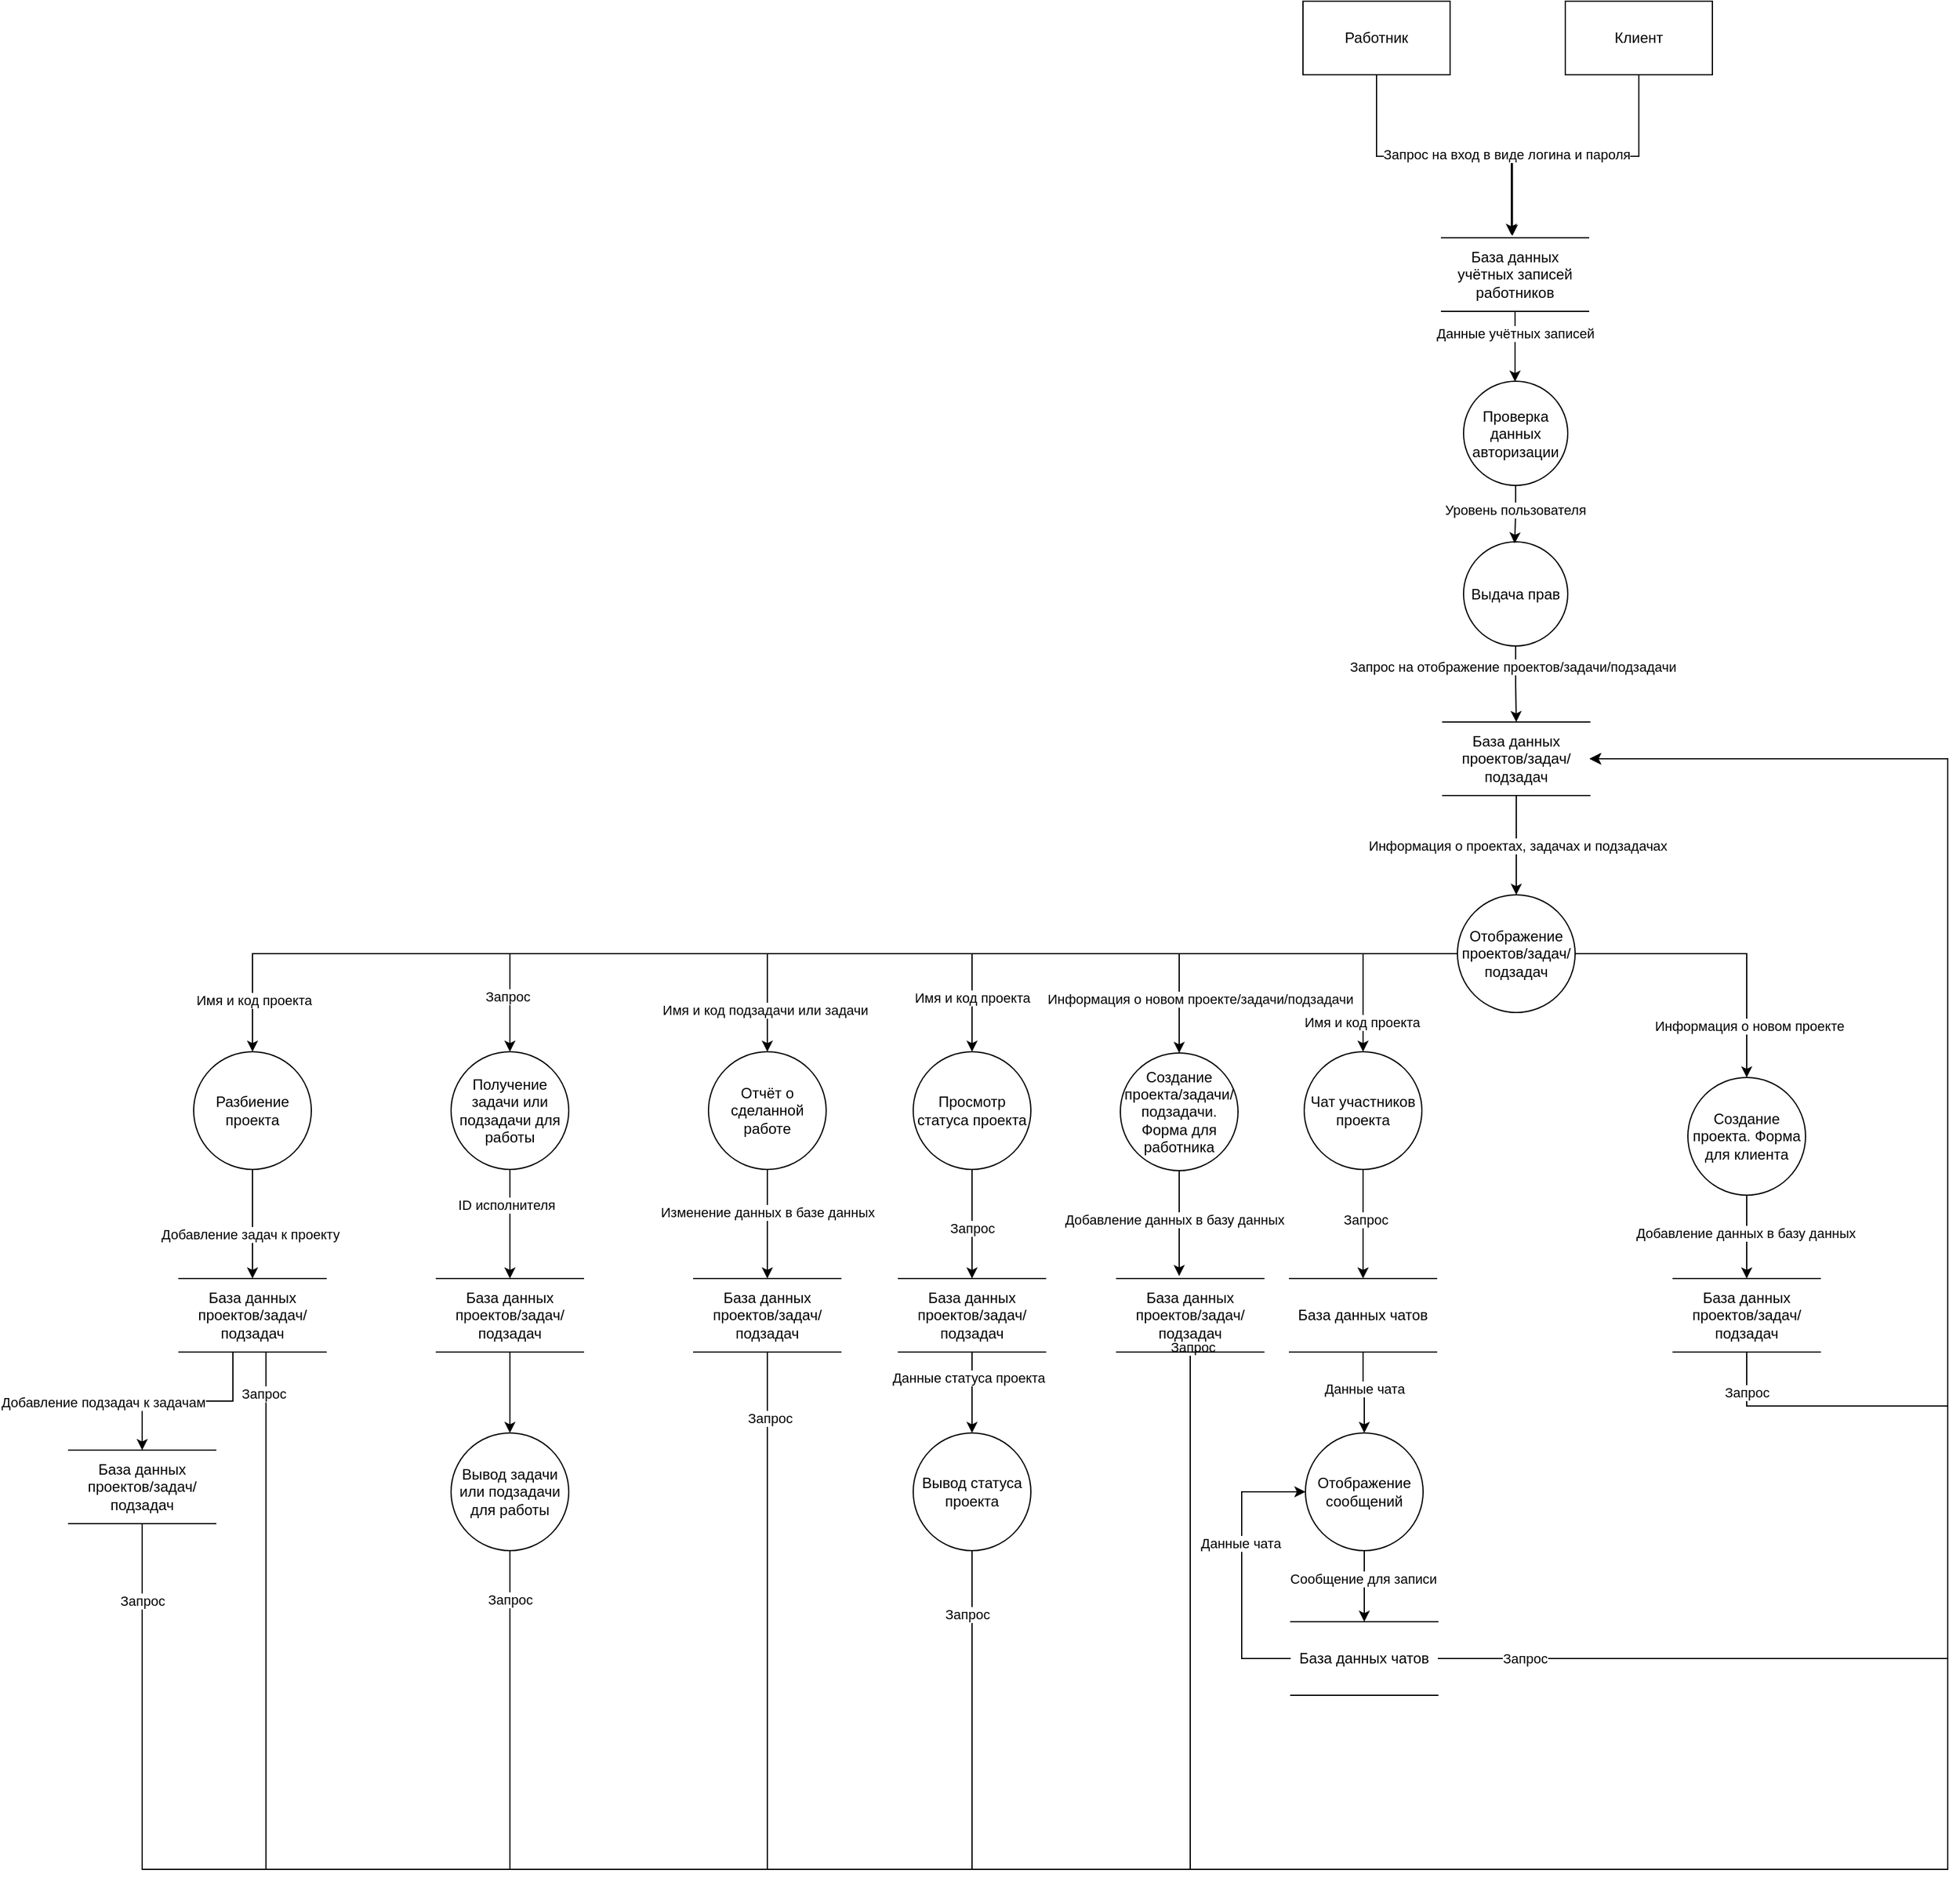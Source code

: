 <mxfile version="21.8.2" type="device">
  <diagram name="Страница — 1" id="phvoP7IJSwyPfB0V8rCY">
    <mxGraphModel dx="2670" dy="757" grid="0" gridSize="10" guides="1" tooltips="1" connect="0" arrows="1" fold="1" page="1" pageScale="1" pageWidth="827" pageHeight="1169" math="0" shadow="0">
      <root>
        <mxCell id="0" />
        <mxCell id="1" parent="0" />
        <mxCell id="pg12uco52hq4Dzlb7ife-2" value="Работник" style="rounded=0;whiteSpace=wrap;html=1;" vertex="1" parent="1">
          <mxGeometry x="369" y="117" width="120" height="60" as="geometry" />
        </mxCell>
        <mxCell id="pg12uco52hq4Dzlb7ife-3" value="База данных учётных записей работников" style="shape=partialRectangle;whiteSpace=wrap;html=1;left=0;right=0;fillColor=none;" vertex="1" parent="1">
          <mxGeometry x="482" y="310" width="120" height="60" as="geometry" />
        </mxCell>
        <mxCell id="pg12uco52hq4Dzlb7ife-7" style="edgeStyle=orthogonalEdgeStyle;rounded=0;orthogonalLoop=1;jettySize=auto;html=1;entryX=0.475;entryY=-0.04;entryDx=0;entryDy=0;entryPerimeter=0;" edge="1" parent="1" source="pg12uco52hq4Dzlb7ife-4" target="pg12uco52hq4Dzlb7ife-3">
          <mxGeometry relative="1" as="geometry">
            <mxPoint x="708.56" y="305.2" as="targetPoint" />
            <mxPoint x="642.44" y="155.98" as="sourcePoint" />
          </mxGeometry>
        </mxCell>
        <mxCell id="pg12uco52hq4Dzlb7ife-4" value="Клиент" style="rounded=0;whiteSpace=wrap;html=1;" vertex="1" parent="1">
          <mxGeometry x="583" y="117" width="120" height="60" as="geometry" />
        </mxCell>
        <mxCell id="pg12uco52hq4Dzlb7ife-6" style="edgeStyle=orthogonalEdgeStyle;rounded=0;orthogonalLoop=1;jettySize=auto;html=1;entryX=0.482;entryY=-0.027;entryDx=0;entryDy=0;entryPerimeter=0;" edge="1" parent="1" source="pg12uco52hq4Dzlb7ife-2" target="pg12uco52hq4Dzlb7ife-3">
          <mxGeometry relative="1" as="geometry">
            <mxPoint x="432.4" y="159.18" as="sourcePoint" />
          </mxGeometry>
        </mxCell>
        <mxCell id="pg12uco52hq4Dzlb7ife-8" value="Запрос на вход в виде логина и пароля" style="edgeLabel;html=1;align=center;verticalAlign=middle;resizable=0;points=[];" vertex="1" connectable="0" parent="pg12uco52hq4Dzlb7ife-6">
          <mxGeometry x="0.089" y="2" relative="1" as="geometry">
            <mxPoint x="40" as="offset" />
          </mxGeometry>
        </mxCell>
        <mxCell id="pg12uco52hq4Dzlb7ife-25" value="Проверка данных авторизации" style="ellipse;whiteSpace=wrap;html=1;aspect=fixed;" vertex="1" parent="1">
          <mxGeometry x="500" y="427" width="85" height="85" as="geometry" />
        </mxCell>
        <mxCell id="pg12uco52hq4Dzlb7ife-30" style="edgeStyle=orthogonalEdgeStyle;rounded=0;orthogonalLoop=1;jettySize=auto;html=1;entryX=0.494;entryY=0.004;entryDx=0;entryDy=0;entryPerimeter=0;" edge="1" parent="1" source="pg12uco52hq4Dzlb7ife-3" target="pg12uco52hq4Dzlb7ife-25">
          <mxGeometry relative="1" as="geometry" />
        </mxCell>
        <mxCell id="pg12uco52hq4Dzlb7ife-79" value="Данные учётных записей" style="edgeLabel;html=1;align=center;verticalAlign=middle;resizable=0;points=[];" vertex="1" connectable="0" parent="pg12uco52hq4Dzlb7ife-30">
          <mxGeometry x="-0.38" relative="1" as="geometry">
            <mxPoint as="offset" />
          </mxGeometry>
        </mxCell>
        <mxCell id="pg12uco52hq4Dzlb7ife-37" value="Выдача прав" style="ellipse;whiteSpace=wrap;html=1;aspect=fixed;" vertex="1" parent="1">
          <mxGeometry x="500" y="558" width="85" height="85" as="geometry" />
        </mxCell>
        <mxCell id="pg12uco52hq4Dzlb7ife-38" style="edgeStyle=orthogonalEdgeStyle;rounded=0;orthogonalLoop=1;jettySize=auto;html=1;entryX=0.49;entryY=0.015;entryDx=0;entryDy=0;entryPerimeter=0;" edge="1" parent="1" source="pg12uco52hq4Dzlb7ife-25" target="pg12uco52hq4Dzlb7ife-37">
          <mxGeometry relative="1" as="geometry" />
        </mxCell>
        <mxCell id="pg12uco52hq4Dzlb7ife-40" value="Уровень пользователя" style="edgeLabel;html=1;align=center;verticalAlign=middle;resizable=0;points=[];" vertex="1" connectable="0" parent="pg12uco52hq4Dzlb7ife-38">
          <mxGeometry x="-0.166" y="-1" relative="1" as="geometry">
            <mxPoint as="offset" />
          </mxGeometry>
        </mxCell>
        <mxCell id="pg12uco52hq4Dzlb7ife-39" value="База данных проектов/задач/подзадач" style="shape=partialRectangle;whiteSpace=wrap;html=1;left=0;right=0;fillColor=none;" vertex="1" parent="1">
          <mxGeometry x="483" y="705" width="120" height="60" as="geometry" />
        </mxCell>
        <mxCell id="pg12uco52hq4Dzlb7ife-41" style="edgeStyle=orthogonalEdgeStyle;rounded=0;orthogonalLoop=1;jettySize=auto;html=1;" edge="1" parent="1" source="pg12uco52hq4Dzlb7ife-37" target="pg12uco52hq4Dzlb7ife-39">
          <mxGeometry relative="1" as="geometry" />
        </mxCell>
        <mxCell id="pg12uco52hq4Dzlb7ife-66" value="Запрос на отображение проектов/задачи/подзадачи" style="edgeLabel;html=1;align=center;verticalAlign=middle;resizable=0;points=[];" vertex="1" connectable="0" parent="pg12uco52hq4Dzlb7ife-41">
          <mxGeometry x="-0.456" y="-3" relative="1" as="geometry">
            <mxPoint as="offset" />
          </mxGeometry>
        </mxCell>
        <mxCell id="pg12uco52hq4Dzlb7ife-45" style="edgeStyle=orthogonalEdgeStyle;rounded=0;orthogonalLoop=1;jettySize=auto;html=1;" edge="1" parent="1" source="pg12uco52hq4Dzlb7ife-42" target="pg12uco52hq4Dzlb7ife-44">
          <mxGeometry relative="1" as="geometry" />
        </mxCell>
        <mxCell id="pg12uco52hq4Dzlb7ife-61" value="Информация о новом проекте" style="edgeLabel;html=1;align=center;verticalAlign=middle;resizable=0;points=[];" vertex="1" connectable="0" parent="pg12uco52hq4Dzlb7ife-45">
          <mxGeometry x="0.651" y="2" relative="1" as="geometry">
            <mxPoint as="offset" />
          </mxGeometry>
        </mxCell>
        <mxCell id="pg12uco52hq4Dzlb7ife-50" style="edgeStyle=orthogonalEdgeStyle;rounded=0;orthogonalLoop=1;jettySize=auto;html=1;" edge="1" parent="1" source="pg12uco52hq4Dzlb7ife-42" target="pg12uco52hq4Dzlb7ife-48">
          <mxGeometry relative="1" as="geometry" />
        </mxCell>
        <mxCell id="pg12uco52hq4Dzlb7ife-60" value="Информация о новом проекте/задачи/подзадачи" style="edgeLabel;html=1;align=center;verticalAlign=middle;resizable=0;points=[];" vertex="1" connectable="0" parent="pg12uco52hq4Dzlb7ife-50">
          <mxGeometry x="0.713" y="-1" relative="1" as="geometry">
            <mxPoint x="18" as="offset" />
          </mxGeometry>
        </mxCell>
        <mxCell id="pg12uco52hq4Dzlb7ife-51" style="edgeStyle=orthogonalEdgeStyle;rounded=0;orthogonalLoop=1;jettySize=auto;html=1;" edge="1" parent="1" source="pg12uco52hq4Dzlb7ife-42" target="pg12uco52hq4Dzlb7ife-49">
          <mxGeometry relative="1" as="geometry" />
        </mxCell>
        <mxCell id="pg12uco52hq4Dzlb7ife-62" value="Имя и код проекта" style="edgeLabel;html=1;align=center;verticalAlign=middle;resizable=0;points=[];" vertex="1" connectable="0" parent="pg12uco52hq4Dzlb7ife-51">
          <mxGeometry x="0.815" relative="1" as="geometry">
            <mxPoint as="offset" />
          </mxGeometry>
        </mxCell>
        <mxCell id="pg12uco52hq4Dzlb7ife-53" style="edgeStyle=orthogonalEdgeStyle;rounded=0;orthogonalLoop=1;jettySize=auto;html=1;" edge="1" parent="1" source="pg12uco52hq4Dzlb7ife-42" target="pg12uco52hq4Dzlb7ife-52">
          <mxGeometry relative="1" as="geometry" />
        </mxCell>
        <mxCell id="pg12uco52hq4Dzlb7ife-81" value="Имя и код проекта" style="edgeLabel;html=1;align=center;verticalAlign=middle;resizable=0;points=[];" vertex="1" connectable="0" parent="pg12uco52hq4Dzlb7ife-53">
          <mxGeometry x="0.546" y="-3" relative="1" as="geometry">
            <mxPoint x="2" y="11" as="offset" />
          </mxGeometry>
        </mxCell>
        <mxCell id="pg12uco52hq4Dzlb7ife-68" style="edgeStyle=orthogonalEdgeStyle;rounded=0;orthogonalLoop=1;jettySize=auto;html=1;" edge="1" parent="1" source="pg12uco52hq4Dzlb7ife-42" target="pg12uco52hq4Dzlb7ife-67">
          <mxGeometry relative="1" as="geometry" />
        </mxCell>
        <mxCell id="pg12uco52hq4Dzlb7ife-71" value="Имя и код подзадачи или задачи" style="edgeLabel;html=1;align=center;verticalAlign=middle;resizable=0;points=[];" vertex="1" connectable="0" parent="pg12uco52hq4Dzlb7ife-68">
          <mxGeometry x="0.894" y="-2" relative="1" as="geometry">
            <mxPoint as="offset" />
          </mxGeometry>
        </mxCell>
        <mxCell id="pg12uco52hq4Dzlb7ife-121" style="edgeStyle=orthogonalEdgeStyle;rounded=0;orthogonalLoop=1;jettySize=auto;html=1;" edge="1" parent="1" source="pg12uco52hq4Dzlb7ife-42" target="pg12uco52hq4Dzlb7ife-120">
          <mxGeometry relative="1" as="geometry" />
        </mxCell>
        <mxCell id="pg12uco52hq4Dzlb7ife-122" value="Запрос" style="edgeLabel;html=1;align=center;verticalAlign=middle;resizable=0;points=[];" vertex="1" connectable="0" parent="pg12uco52hq4Dzlb7ife-121">
          <mxGeometry x="0.894" y="-2" relative="1" as="geometry">
            <mxPoint as="offset" />
          </mxGeometry>
        </mxCell>
        <mxCell id="pg12uco52hq4Dzlb7ife-131" style="edgeStyle=orthogonalEdgeStyle;rounded=0;orthogonalLoop=1;jettySize=auto;html=1;" edge="1" parent="1" source="pg12uco52hq4Dzlb7ife-42" target="pg12uco52hq4Dzlb7ife-130">
          <mxGeometry relative="1" as="geometry" />
        </mxCell>
        <mxCell id="pg12uco52hq4Dzlb7ife-132" value="Имя и код проекта" style="edgeLabel;html=1;align=center;verticalAlign=middle;resizable=0;points=[];" vertex="1" connectable="0" parent="pg12uco52hq4Dzlb7ife-131">
          <mxGeometry x="0.918" y="1" relative="1" as="geometry">
            <mxPoint y="1" as="offset" />
          </mxGeometry>
        </mxCell>
        <mxCell id="pg12uco52hq4Dzlb7ife-42" value="Отображение проектов/задач/подзадач" style="ellipse;whiteSpace=wrap;html=1;aspect=fixed;" vertex="1" parent="1">
          <mxGeometry x="495" y="846" width="96" height="96" as="geometry" />
        </mxCell>
        <mxCell id="pg12uco52hq4Dzlb7ife-43" style="edgeStyle=orthogonalEdgeStyle;rounded=0;orthogonalLoop=1;jettySize=auto;html=1;" edge="1" parent="1" source="pg12uco52hq4Dzlb7ife-39" target="pg12uco52hq4Dzlb7ife-42">
          <mxGeometry relative="1" as="geometry" />
        </mxCell>
        <mxCell id="pg12uco52hq4Dzlb7ife-80" value="Информация о проектах, задачах и подзадачах" style="edgeLabel;html=1;align=center;verticalAlign=middle;resizable=0;points=[];" vertex="1" connectable="0" parent="pg12uco52hq4Dzlb7ife-43">
          <mxGeometry x="-0.002" y="1" relative="1" as="geometry">
            <mxPoint as="offset" />
          </mxGeometry>
        </mxCell>
        <mxCell id="pg12uco52hq4Dzlb7ife-116" style="edgeStyle=orthogonalEdgeStyle;rounded=0;orthogonalLoop=1;jettySize=auto;html=1;" edge="1" parent="1" source="pg12uco52hq4Dzlb7ife-44" target="pg12uco52hq4Dzlb7ife-113">
          <mxGeometry relative="1" as="geometry" />
        </mxCell>
        <mxCell id="pg12uco52hq4Dzlb7ife-117" value="Добавление данных в базу данных" style="edgeLabel;html=1;align=center;verticalAlign=middle;resizable=0;points=[];" vertex="1" connectable="0" parent="pg12uco52hq4Dzlb7ife-116">
          <mxGeometry x="-0.088" y="-1" relative="1" as="geometry">
            <mxPoint as="offset" />
          </mxGeometry>
        </mxCell>
        <mxCell id="pg12uco52hq4Dzlb7ife-44" value="Создание проекта. Форма для клиента" style="ellipse;whiteSpace=wrap;html=1;aspect=fixed;" vertex="1" parent="1">
          <mxGeometry x="683" y="995" width="96" height="96" as="geometry" />
        </mxCell>
        <mxCell id="pg12uco52hq4Dzlb7ife-75" style="edgeStyle=orthogonalEdgeStyle;rounded=0;orthogonalLoop=1;jettySize=auto;html=1;" edge="1" parent="1" source="pg12uco52hq4Dzlb7ife-48">
          <mxGeometry relative="1" as="geometry">
            <mxPoint x="268.0" y="1157" as="targetPoint" />
          </mxGeometry>
        </mxCell>
        <mxCell id="pg12uco52hq4Dzlb7ife-84" value="Добавление данных в базу данных" style="edgeLabel;html=1;align=center;verticalAlign=middle;resizable=0;points=[];" vertex="1" connectable="0" parent="pg12uco52hq4Dzlb7ife-75">
          <mxGeometry x="-0.084" y="-4" relative="1" as="geometry">
            <mxPoint as="offset" />
          </mxGeometry>
        </mxCell>
        <mxCell id="pg12uco52hq4Dzlb7ife-48" value="Создание проекта/задачи/подзадачи. Форма для работника" style="ellipse;whiteSpace=wrap;html=1;aspect=fixed;" vertex="1" parent="1">
          <mxGeometry x="220" y="975" width="96" height="96" as="geometry" />
        </mxCell>
        <mxCell id="pg12uco52hq4Dzlb7ife-65" style="edgeStyle=orthogonalEdgeStyle;rounded=0;orthogonalLoop=1;jettySize=auto;html=1;" edge="1" parent="1" source="pg12uco52hq4Dzlb7ife-49" target="pg12uco52hq4Dzlb7ife-64">
          <mxGeometry relative="1" as="geometry" />
        </mxCell>
        <mxCell id="pg12uco52hq4Dzlb7ife-77" value="Запрос" style="edgeLabel;html=1;align=center;verticalAlign=middle;resizable=0;points=[];" vertex="1" connectable="0" parent="pg12uco52hq4Dzlb7ife-65">
          <mxGeometry x="0.07" relative="1" as="geometry">
            <mxPoint as="offset" />
          </mxGeometry>
        </mxCell>
        <mxCell id="pg12uco52hq4Dzlb7ife-49" value="Просмотр статуса проекта" style="ellipse;whiteSpace=wrap;html=1;aspect=fixed;" vertex="1" parent="1">
          <mxGeometry x="51" y="974" width="96" height="96" as="geometry" />
        </mxCell>
        <mxCell id="pg12uco52hq4Dzlb7ife-59" style="edgeStyle=orthogonalEdgeStyle;rounded=0;orthogonalLoop=1;jettySize=auto;html=1;" edge="1" parent="1" source="pg12uco52hq4Dzlb7ife-52" target="pg12uco52hq4Dzlb7ife-56">
          <mxGeometry relative="1" as="geometry" />
        </mxCell>
        <mxCell id="pg12uco52hq4Dzlb7ife-78" value="Запрос" style="edgeLabel;html=1;align=center;verticalAlign=middle;resizable=0;points=[];" vertex="1" connectable="0" parent="pg12uco52hq4Dzlb7ife-59">
          <mxGeometry x="-0.078" y="2" relative="1" as="geometry">
            <mxPoint as="offset" />
          </mxGeometry>
        </mxCell>
        <mxCell id="pg12uco52hq4Dzlb7ife-52" value="Чат участников проекта" style="ellipse;whiteSpace=wrap;html=1;aspect=fixed;" vertex="1" parent="1">
          <mxGeometry x="370" y="974" width="96" height="96" as="geometry" />
        </mxCell>
        <mxCell id="pg12uco52hq4Dzlb7ife-90" style="edgeStyle=orthogonalEdgeStyle;rounded=0;orthogonalLoop=1;jettySize=auto;html=1;" edge="1" parent="1" source="pg12uco52hq4Dzlb7ife-56" target="pg12uco52hq4Dzlb7ife-89">
          <mxGeometry relative="1" as="geometry" />
        </mxCell>
        <mxCell id="pg12uco52hq4Dzlb7ife-92" value="Данные чата" style="edgeLabel;html=1;align=center;verticalAlign=middle;resizable=0;points=[];" vertex="1" connectable="0" parent="pg12uco52hq4Dzlb7ife-90">
          <mxGeometry x="-0.109" y="1" relative="1" as="geometry">
            <mxPoint as="offset" />
          </mxGeometry>
        </mxCell>
        <mxCell id="pg12uco52hq4Dzlb7ife-56" value="База данных чатов" style="shape=partialRectangle;whiteSpace=wrap;html=1;left=0;right=0;fillColor=none;" vertex="1" parent="1">
          <mxGeometry x="358" y="1159" width="120" height="60" as="geometry" />
        </mxCell>
        <mxCell id="pg12uco52hq4Dzlb7ife-74" style="edgeStyle=orthogonalEdgeStyle;rounded=0;orthogonalLoop=1;jettySize=auto;html=1;" edge="1" parent="1" source="pg12uco52hq4Dzlb7ife-64" target="pg12uco52hq4Dzlb7ife-73">
          <mxGeometry relative="1" as="geometry" />
        </mxCell>
        <mxCell id="pg12uco52hq4Dzlb7ife-93" value="Данные статуса проекта" style="edgeLabel;html=1;align=center;verticalAlign=middle;resizable=0;points=[];" vertex="1" connectable="0" parent="pg12uco52hq4Dzlb7ife-74">
          <mxGeometry x="-0.413" y="-3" relative="1" as="geometry">
            <mxPoint y="1" as="offset" />
          </mxGeometry>
        </mxCell>
        <mxCell id="pg12uco52hq4Dzlb7ife-64" value="База данных проектов/задач/подзадач" style="shape=partialRectangle;whiteSpace=wrap;html=1;left=0;right=0;fillColor=none;" vertex="1" parent="1">
          <mxGeometry x="39" y="1159" width="120" height="60" as="geometry" />
        </mxCell>
        <mxCell id="pg12uco52hq4Dzlb7ife-106" style="edgeStyle=orthogonalEdgeStyle;rounded=0;orthogonalLoop=1;jettySize=auto;html=1;" edge="1" parent="1" source="pg12uco52hq4Dzlb7ife-67" target="pg12uco52hq4Dzlb7ife-105">
          <mxGeometry relative="1" as="geometry" />
        </mxCell>
        <mxCell id="pg12uco52hq4Dzlb7ife-107" value="Изменение данных в базе данных" style="edgeLabel;html=1;align=center;verticalAlign=middle;resizable=0;points=[];" vertex="1" connectable="0" parent="pg12uco52hq4Dzlb7ife-106">
          <mxGeometry x="-0.218" relative="1" as="geometry">
            <mxPoint as="offset" />
          </mxGeometry>
        </mxCell>
        <mxCell id="pg12uco52hq4Dzlb7ife-67" value="Отчёт о сделанной работе" style="ellipse;whiteSpace=wrap;html=1;aspect=fixed;" vertex="1" parent="1">
          <mxGeometry x="-116" y="974" width="96" height="96" as="geometry" />
        </mxCell>
        <mxCell id="pg12uco52hq4Dzlb7ife-109" style="edgeStyle=orthogonalEdgeStyle;rounded=0;orthogonalLoop=1;jettySize=auto;html=1;" edge="1" parent="1" source="pg12uco52hq4Dzlb7ife-73" target="pg12uco52hq4Dzlb7ife-39">
          <mxGeometry relative="1" as="geometry">
            <Array as="points">
              <mxPoint x="99" y="1641" />
              <mxPoint x="895" y="1641" />
              <mxPoint x="895" y="735" />
            </Array>
          </mxGeometry>
        </mxCell>
        <mxCell id="pg12uco52hq4Dzlb7ife-110" value="Запрос" style="edgeLabel;html=1;align=center;verticalAlign=middle;resizable=0;points=[];" vertex="1" connectable="0" parent="pg12uco52hq4Dzlb7ife-109">
          <mxGeometry x="-0.954" y="-4" relative="1" as="geometry">
            <mxPoint as="offset" />
          </mxGeometry>
        </mxCell>
        <mxCell id="pg12uco52hq4Dzlb7ife-73" value="Вывод статуса проекта" style="ellipse;whiteSpace=wrap;html=1;aspect=fixed;" vertex="1" parent="1">
          <mxGeometry x="51" y="1285" width="96" height="96" as="geometry" />
        </mxCell>
        <mxCell id="pg12uco52hq4Dzlb7ife-87" style="edgeStyle=orthogonalEdgeStyle;rounded=0;orthogonalLoop=1;jettySize=auto;html=1;" edge="1" parent="1" source="pg12uco52hq4Dzlb7ife-76" target="pg12uco52hq4Dzlb7ife-39">
          <mxGeometry relative="1" as="geometry">
            <mxPoint x="276" y="1285" as="targetPoint" />
            <Array as="points">
              <mxPoint x="277" y="1641" />
              <mxPoint x="895" y="1641" />
              <mxPoint x="895" y="735" />
            </Array>
          </mxGeometry>
        </mxCell>
        <mxCell id="pg12uco52hq4Dzlb7ife-102" value="Запрос" style="edgeLabel;html=1;align=center;verticalAlign=middle;resizable=0;points=[];" vertex="1" connectable="0" parent="pg12uco52hq4Dzlb7ife-87">
          <mxGeometry x="-0.879" y="1" relative="1" as="geometry">
            <mxPoint x="1" y="-140" as="offset" />
          </mxGeometry>
        </mxCell>
        <mxCell id="pg12uco52hq4Dzlb7ife-76" value="База данных проектов/задач/подзадач" style="shape=partialRectangle;whiteSpace=wrap;html=1;left=0;right=0;fillColor=none;" vertex="1" parent="1">
          <mxGeometry x="217" y="1159" width="120" height="60" as="geometry" />
        </mxCell>
        <mxCell id="pg12uco52hq4Dzlb7ife-94" style="edgeStyle=orthogonalEdgeStyle;rounded=0;orthogonalLoop=1;jettySize=auto;html=1;" edge="1" parent="1" source="pg12uco52hq4Dzlb7ife-89" target="pg12uco52hq4Dzlb7ife-95">
          <mxGeometry relative="1" as="geometry">
            <mxPoint x="419" y="1437" as="targetPoint" />
          </mxGeometry>
        </mxCell>
        <mxCell id="pg12uco52hq4Dzlb7ife-96" value="Сообщение для записи" style="edgeLabel;html=1;align=center;verticalAlign=middle;resizable=0;points=[];" vertex="1" connectable="0" parent="pg12uco52hq4Dzlb7ife-94">
          <mxGeometry x="-0.199" y="-1" relative="1" as="geometry">
            <mxPoint as="offset" />
          </mxGeometry>
        </mxCell>
        <mxCell id="pg12uco52hq4Dzlb7ife-89" value="Отображение сообщений" style="ellipse;whiteSpace=wrap;html=1;aspect=fixed;" vertex="1" parent="1">
          <mxGeometry x="371" y="1285" width="96" height="96" as="geometry" />
        </mxCell>
        <mxCell id="pg12uco52hq4Dzlb7ife-98" style="edgeStyle=orthogonalEdgeStyle;rounded=0;orthogonalLoop=1;jettySize=auto;html=1;" edge="1" parent="1" source="pg12uco52hq4Dzlb7ife-95" target="pg12uco52hq4Dzlb7ife-89">
          <mxGeometry relative="1" as="geometry">
            <Array as="points">
              <mxPoint x="319" y="1469" />
              <mxPoint x="319" y="1333" />
            </Array>
          </mxGeometry>
        </mxCell>
        <mxCell id="pg12uco52hq4Dzlb7ife-100" value="Данные чата" style="edgeLabel;html=1;align=center;verticalAlign=middle;resizable=0;points=[];" vertex="1" connectable="0" parent="pg12uco52hq4Dzlb7ife-98">
          <mxGeometry x="0.177" y="1" relative="1" as="geometry">
            <mxPoint as="offset" />
          </mxGeometry>
        </mxCell>
        <mxCell id="pg12uco52hq4Dzlb7ife-99" style="edgeStyle=orthogonalEdgeStyle;rounded=0;orthogonalLoop=1;jettySize=auto;html=1;" edge="1" parent="1" source="pg12uco52hq4Dzlb7ife-95" target="pg12uco52hq4Dzlb7ife-39">
          <mxGeometry relative="1" as="geometry">
            <Array as="points">
              <mxPoint x="895" y="1469" />
              <mxPoint x="895" y="735" />
            </Array>
          </mxGeometry>
        </mxCell>
        <mxCell id="pg12uco52hq4Dzlb7ife-101" value="Запрос" style="edgeLabel;html=1;align=center;verticalAlign=middle;resizable=0;points=[];" vertex="1" connectable="0" parent="pg12uco52hq4Dzlb7ife-99">
          <mxGeometry x="-0.902" relative="1" as="geometry">
            <mxPoint as="offset" />
          </mxGeometry>
        </mxCell>
        <mxCell id="pg12uco52hq4Dzlb7ife-95" value="База данных чатов" style="shape=partialRectangle;whiteSpace=wrap;html=1;left=0;right=0;fillColor=none;" vertex="1" parent="1">
          <mxGeometry x="359" y="1439" width="120" height="60" as="geometry" />
        </mxCell>
        <mxCell id="pg12uco52hq4Dzlb7ife-108" style="edgeStyle=orthogonalEdgeStyle;rounded=0;orthogonalLoop=1;jettySize=auto;html=1;" edge="1" parent="1" source="pg12uco52hq4Dzlb7ife-105" target="pg12uco52hq4Dzlb7ife-39">
          <mxGeometry relative="1" as="geometry">
            <Array as="points">
              <mxPoint x="-68" y="1641" />
              <mxPoint x="895" y="1641" />
              <mxPoint x="895" y="735" />
            </Array>
          </mxGeometry>
        </mxCell>
        <mxCell id="pg12uco52hq4Dzlb7ife-111" value="Запрос" style="edgeLabel;html=1;align=center;verticalAlign=middle;resizable=0;points=[];" vertex="1" connectable="0" parent="pg12uco52hq4Dzlb7ife-108">
          <mxGeometry x="-0.958" y="2" relative="1" as="geometry">
            <mxPoint as="offset" />
          </mxGeometry>
        </mxCell>
        <mxCell id="pg12uco52hq4Dzlb7ife-105" value="База данных проектов/задач/подзадач" style="shape=partialRectangle;whiteSpace=wrap;html=1;left=0;right=0;fillColor=none;" vertex="1" parent="1">
          <mxGeometry x="-128" y="1159" width="120" height="60" as="geometry" />
        </mxCell>
        <mxCell id="pg12uco52hq4Dzlb7ife-118" style="edgeStyle=orthogonalEdgeStyle;rounded=0;orthogonalLoop=1;jettySize=auto;html=1;" edge="1" parent="1" source="pg12uco52hq4Dzlb7ife-113" target="pg12uco52hq4Dzlb7ife-39">
          <mxGeometry relative="1" as="geometry">
            <mxPoint x="637" y="727.0" as="targetPoint" />
            <mxPoint x="825" y="1181" as="sourcePoint" />
            <Array as="points">
              <mxPoint x="731" y="1263" />
              <mxPoint x="895" y="1263" />
              <mxPoint x="895" y="735" />
            </Array>
          </mxGeometry>
        </mxCell>
        <mxCell id="pg12uco52hq4Dzlb7ife-119" value="Запрос" style="edgeLabel;html=1;align=center;verticalAlign=middle;resizable=0;points=[];" vertex="1" connectable="0" parent="pg12uco52hq4Dzlb7ife-118">
          <mxGeometry x="-0.937" relative="1" as="geometry">
            <mxPoint as="offset" />
          </mxGeometry>
        </mxCell>
        <mxCell id="pg12uco52hq4Dzlb7ife-113" value="База данных проектов/задач/подзадач" style="shape=partialRectangle;whiteSpace=wrap;html=1;left=0;right=0;fillColor=none;" vertex="1" parent="1">
          <mxGeometry x="671" y="1159" width="120" height="60" as="geometry" />
        </mxCell>
        <mxCell id="pg12uco52hq4Dzlb7ife-124" style="edgeStyle=orthogonalEdgeStyle;rounded=0;orthogonalLoop=1;jettySize=auto;html=1;" edge="1" parent="1" source="pg12uco52hq4Dzlb7ife-120" target="pg12uco52hq4Dzlb7ife-123">
          <mxGeometry relative="1" as="geometry" />
        </mxCell>
        <mxCell id="pg12uco52hq4Dzlb7ife-125" value="ID исполнителя" style="edgeLabel;html=1;align=center;verticalAlign=middle;resizable=0;points=[];" vertex="1" connectable="0" parent="pg12uco52hq4Dzlb7ife-124">
          <mxGeometry x="-0.344" y="-3" relative="1" as="geometry">
            <mxPoint as="offset" />
          </mxGeometry>
        </mxCell>
        <mxCell id="pg12uco52hq4Dzlb7ife-120" value="Получение задачи или подзадачи для работы" style="ellipse;whiteSpace=wrap;html=1;aspect=fixed;" vertex="1" parent="1">
          <mxGeometry x="-326" y="974" width="96" height="96" as="geometry" />
        </mxCell>
        <mxCell id="pg12uco52hq4Dzlb7ife-127" style="edgeStyle=orthogonalEdgeStyle;rounded=0;orthogonalLoop=1;jettySize=auto;html=1;" edge="1" parent="1" source="pg12uco52hq4Dzlb7ife-123" target="pg12uco52hq4Dzlb7ife-126">
          <mxGeometry relative="1" as="geometry" />
        </mxCell>
        <mxCell id="pg12uco52hq4Dzlb7ife-123" value="База данных проектов/задач/подзадач" style="shape=partialRectangle;whiteSpace=wrap;html=1;left=0;right=0;fillColor=none;" vertex="1" parent="1">
          <mxGeometry x="-338" y="1159" width="120" height="60" as="geometry" />
        </mxCell>
        <mxCell id="pg12uco52hq4Dzlb7ife-128" style="edgeStyle=orthogonalEdgeStyle;rounded=0;orthogonalLoop=1;jettySize=auto;html=1;" edge="1" parent="1" source="pg12uco52hq4Dzlb7ife-126" target="pg12uco52hq4Dzlb7ife-39">
          <mxGeometry relative="1" as="geometry">
            <Array as="points">
              <mxPoint x="-278" y="1641" />
              <mxPoint x="895" y="1641" />
              <mxPoint x="895" y="735" />
            </Array>
          </mxGeometry>
        </mxCell>
        <mxCell id="pg12uco52hq4Dzlb7ife-129" value="Запрос" style="edgeLabel;html=1;align=center;verticalAlign=middle;resizable=0;points=[];" vertex="1" connectable="0" parent="pg12uco52hq4Dzlb7ife-128">
          <mxGeometry x="-0.97" relative="1" as="geometry">
            <mxPoint as="offset" />
          </mxGeometry>
        </mxCell>
        <mxCell id="pg12uco52hq4Dzlb7ife-126" value="Вывод задачи или подзадачи для работы" style="ellipse;whiteSpace=wrap;html=1;aspect=fixed;" vertex="1" parent="1">
          <mxGeometry x="-326" y="1285" width="96" height="96" as="geometry" />
        </mxCell>
        <mxCell id="pg12uco52hq4Dzlb7ife-134" style="edgeStyle=orthogonalEdgeStyle;rounded=0;orthogonalLoop=1;jettySize=auto;html=1;" edge="1" parent="1" source="pg12uco52hq4Dzlb7ife-130" target="pg12uco52hq4Dzlb7ife-133">
          <mxGeometry relative="1" as="geometry" />
        </mxCell>
        <mxCell id="pg12uco52hq4Dzlb7ife-135" value="Добавление задач к проекту" style="edgeLabel;html=1;align=center;verticalAlign=middle;resizable=0;points=[];" vertex="1" connectable="0" parent="pg12uco52hq4Dzlb7ife-134">
          <mxGeometry x="0.176" y="-2" relative="1" as="geometry">
            <mxPoint as="offset" />
          </mxGeometry>
        </mxCell>
        <mxCell id="pg12uco52hq4Dzlb7ife-130" value="Разбиение проекта" style="ellipse;whiteSpace=wrap;html=1;aspect=fixed;" vertex="1" parent="1">
          <mxGeometry x="-536" y="974" width="96" height="96" as="geometry" />
        </mxCell>
        <mxCell id="pg12uco52hq4Dzlb7ife-137" style="edgeStyle=orthogonalEdgeStyle;rounded=0;orthogonalLoop=1;jettySize=auto;html=1;" edge="1" parent="1" source="pg12uco52hq4Dzlb7ife-133" target="pg12uco52hq4Dzlb7ife-136">
          <mxGeometry relative="1" as="geometry">
            <Array as="points">
              <mxPoint x="-504" y="1259" />
              <mxPoint x="-578" y="1259" />
            </Array>
          </mxGeometry>
        </mxCell>
        <mxCell id="pg12uco52hq4Dzlb7ife-138" value="Добавление подзадач к задачам" style="edgeLabel;html=1;align=center;verticalAlign=middle;resizable=0;points=[];" vertex="1" connectable="0" parent="pg12uco52hq4Dzlb7ife-137">
          <mxGeometry x="0.02" relative="1" as="geometry">
            <mxPoint x="-68" y="1" as="offset" />
          </mxGeometry>
        </mxCell>
        <mxCell id="pg12uco52hq4Dzlb7ife-139" style="edgeStyle=orthogonalEdgeStyle;rounded=0;orthogonalLoop=1;jettySize=auto;html=1;" edge="1" parent="1" source="pg12uco52hq4Dzlb7ife-133" target="pg12uco52hq4Dzlb7ife-39">
          <mxGeometry relative="1" as="geometry">
            <Array as="points">
              <mxPoint x="-477" y="1641" />
              <mxPoint x="895" y="1641" />
              <mxPoint x="895" y="735" />
            </Array>
          </mxGeometry>
        </mxCell>
        <mxCell id="pg12uco52hq4Dzlb7ife-141" value="Запрос" style="edgeLabel;html=1;align=center;verticalAlign=middle;resizable=0;points=[];" vertex="1" connectable="0" parent="pg12uco52hq4Dzlb7ife-139">
          <mxGeometry x="-0.978" y="-2" relative="1" as="geometry">
            <mxPoint y="1" as="offset" />
          </mxGeometry>
        </mxCell>
        <mxCell id="pg12uco52hq4Dzlb7ife-133" value="База данных проектов/задач/подзадач" style="shape=partialRectangle;whiteSpace=wrap;html=1;left=0;right=0;fillColor=none;" vertex="1" parent="1">
          <mxGeometry x="-548" y="1159" width="120" height="60" as="geometry" />
        </mxCell>
        <mxCell id="pg12uco52hq4Dzlb7ife-140" style="edgeStyle=orthogonalEdgeStyle;rounded=0;orthogonalLoop=1;jettySize=auto;html=1;" edge="1" parent="1" source="pg12uco52hq4Dzlb7ife-136" target="pg12uco52hq4Dzlb7ife-39">
          <mxGeometry relative="1" as="geometry">
            <Array as="points">
              <mxPoint x="-578" y="1641" />
              <mxPoint x="895" y="1641" />
              <mxPoint x="895" y="735" />
            </Array>
          </mxGeometry>
        </mxCell>
        <mxCell id="pg12uco52hq4Dzlb7ife-142" value="Запрос" style="edgeLabel;html=1;align=center;verticalAlign=middle;resizable=0;points=[];" vertex="1" connectable="0" parent="pg12uco52hq4Dzlb7ife-140">
          <mxGeometry x="-0.958" relative="1" as="geometry">
            <mxPoint y="1" as="offset" />
          </mxGeometry>
        </mxCell>
        <mxCell id="pg12uco52hq4Dzlb7ife-136" value="База данных проектов/задач/подзадач" style="shape=partialRectangle;whiteSpace=wrap;html=1;left=0;right=0;fillColor=none;" vertex="1" parent="1">
          <mxGeometry x="-638" y="1299" width="120" height="60" as="geometry" />
        </mxCell>
      </root>
    </mxGraphModel>
  </diagram>
</mxfile>
